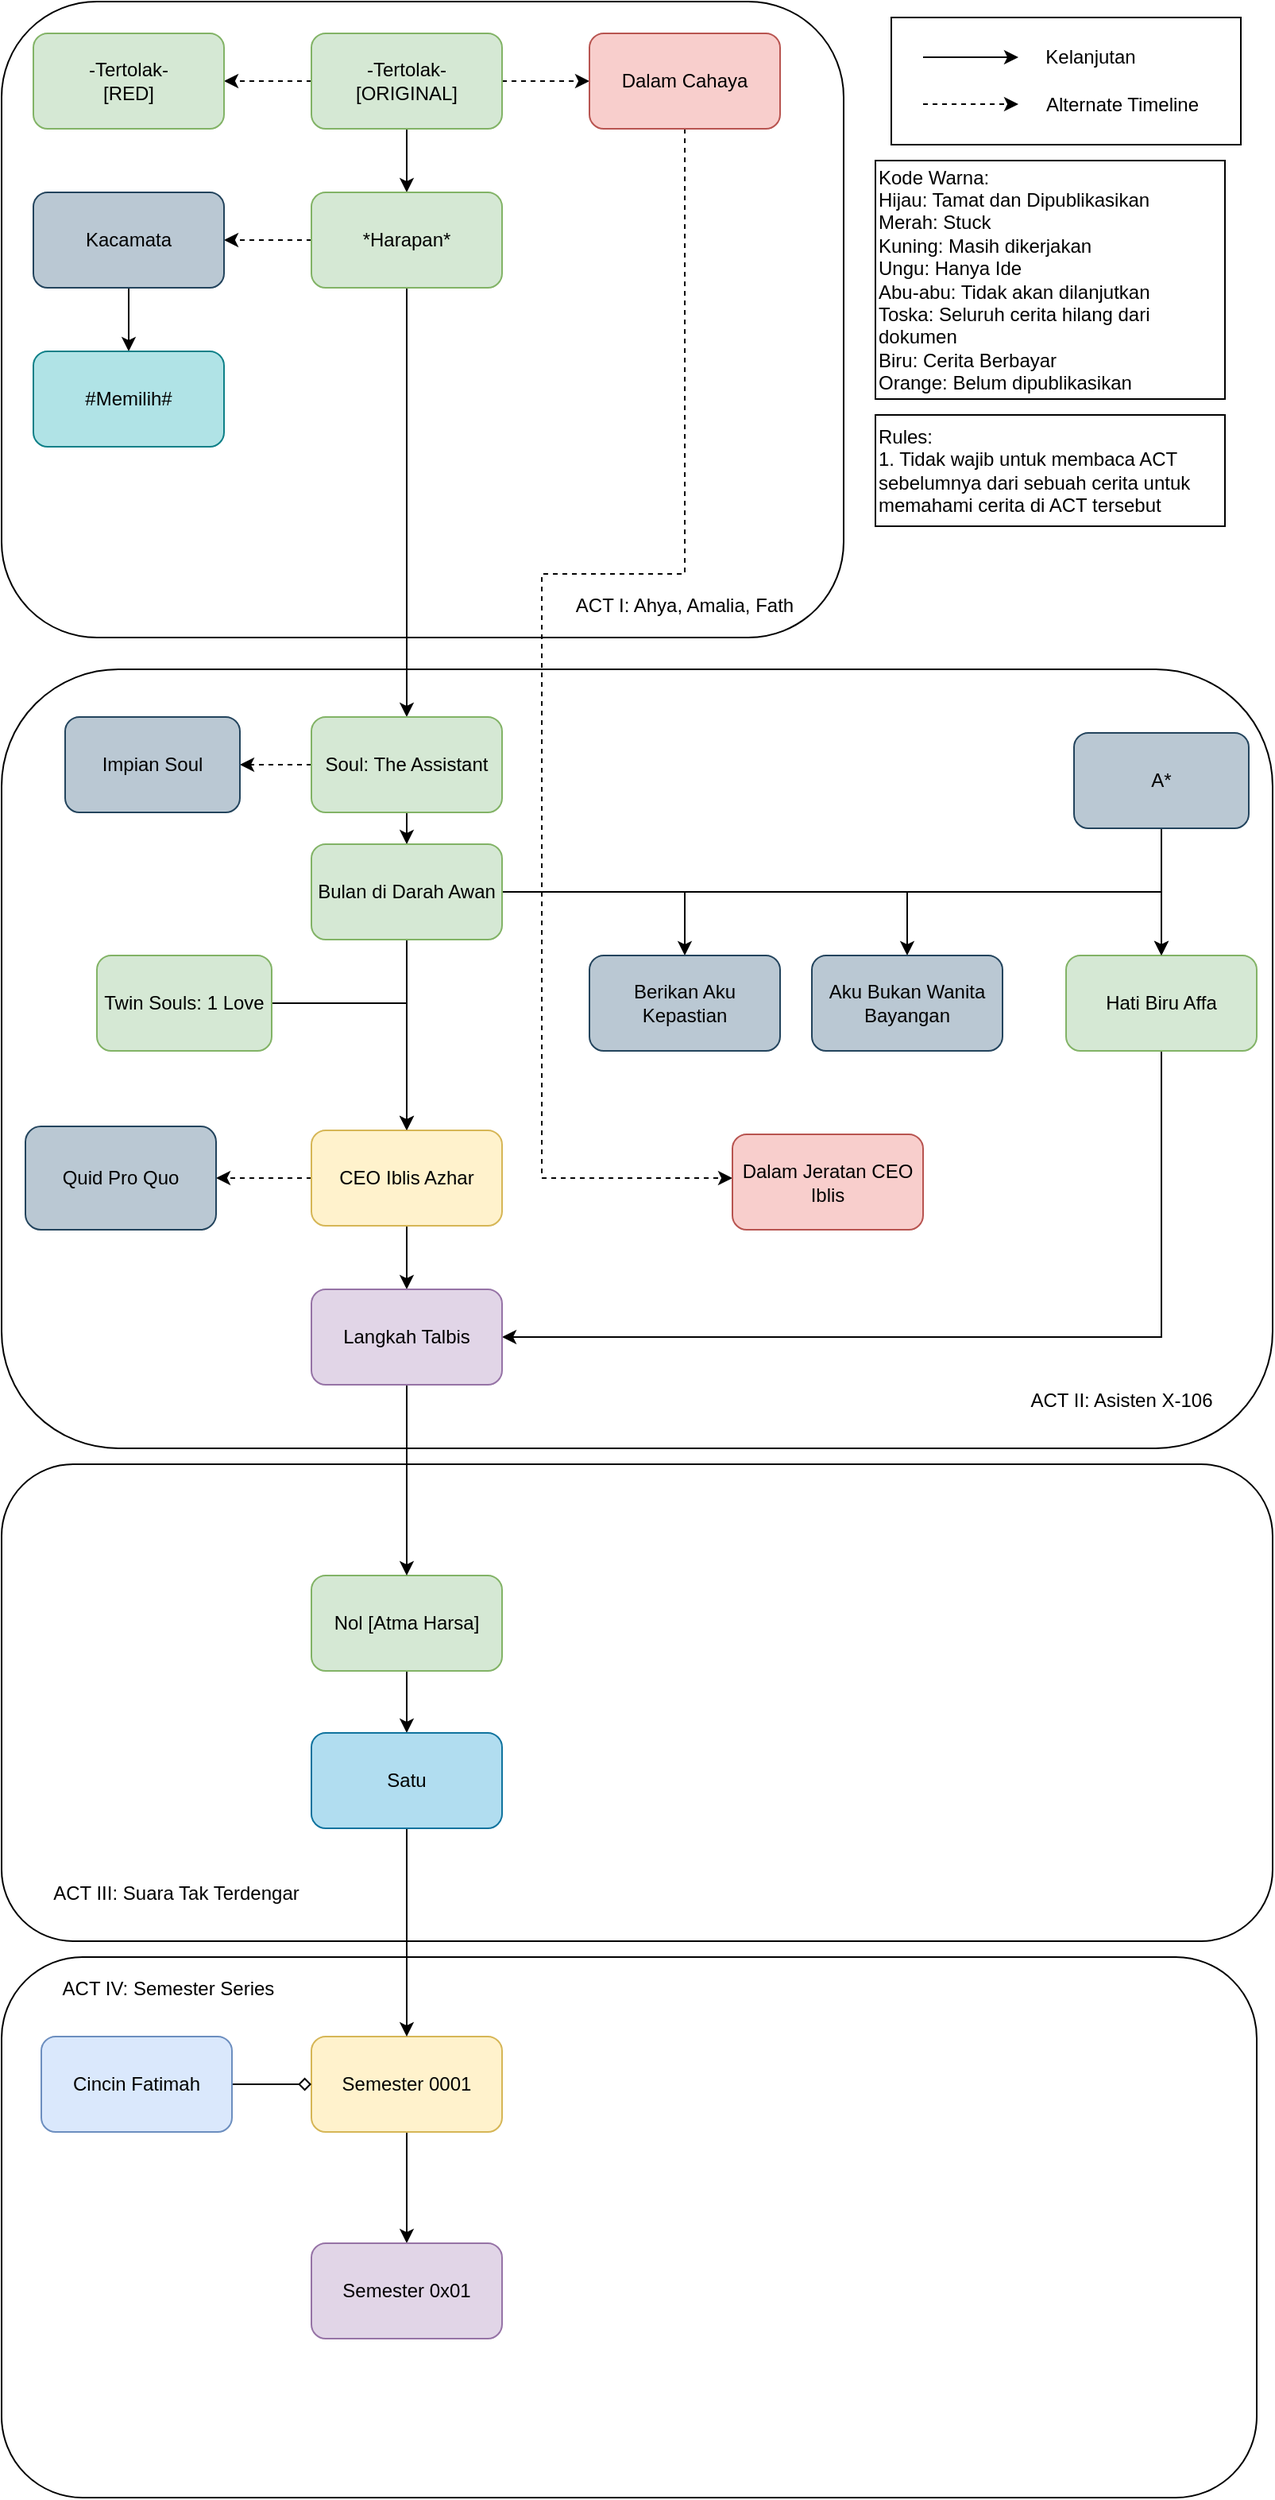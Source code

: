 <mxfile version="20.1.1" type="google" pages="3"><diagram id="EcnSmtBIn0JpFgmxEhbl" name="Affadverse"><mxGraphModel grid="1" page="1" gridSize="10" guides="1" tooltips="1" connect="1" arrows="1" fold="1" pageScale="1" pageWidth="827" pageHeight="1169" math="0" shadow="0"><root><mxCell id="0"/><mxCell id="1" parent="0"/><mxCell id="m2s8excgMReCXEPe41fm-1" value="" style="rounded=1;whiteSpace=wrap;html=1;" vertex="1" parent="1"><mxGeometry x="20" y="1250" width="790" height="340" as="geometry"/></mxCell><mxCell id="y5J24u5xDYEsAiYzcavm-4" value="" style="rounded=1;whiteSpace=wrap;html=1;" vertex="1" parent="1"><mxGeometry x="20" y="940" width="800" height="300" as="geometry"/></mxCell><mxCell id="Pe4HIbK8baJLfQ9ORxXF-13" value="" style="rounded=1;whiteSpace=wrap;html=1;" vertex="1" parent="1"><mxGeometry x="20" y="440" width="800" height="490" as="geometry"/></mxCell><mxCell id="Pe4HIbK8baJLfQ9ORxXF-11" value="" style="rounded=1;whiteSpace=wrap;html=1;" vertex="1" parent="1"><mxGeometry x="20" y="20" width="530" height="400" as="geometry"/></mxCell><mxCell id="hUNtiYaTxKNmz7NO94wZ-4" style="edgeStyle=orthogonalEdgeStyle;rounded=0;orthogonalLoop=1;jettySize=auto;html=1;" edge="1" parent="1" source="hUNtiYaTxKNmz7NO94wZ-1" target="hUNtiYaTxKNmz7NO94wZ-2"><mxGeometry relative="1" as="geometry"/></mxCell><mxCell id="bOvPMWNZljGPkCkS2SPF-2" style="edgeStyle=orthogonalEdgeStyle;rounded=0;orthogonalLoop=1;jettySize=auto;html=1;dashed=1;" edge="1" parent="1" source="hUNtiYaTxKNmz7NO94wZ-1" target="UudT6RU4bLvJuQJ6isM3-8"><mxGeometry relative="1" as="geometry"/></mxCell><mxCell id="ywaN13FSEhkcm2j_giSY-2" style="edgeStyle=orthogonalEdgeStyle;rounded=0;orthogonalLoop=1;jettySize=auto;html=1;dashed=1;" edge="1" parent="1" source="hUNtiYaTxKNmz7NO94wZ-1" target="ywaN13FSEhkcm2j_giSY-1"><mxGeometry relative="1" as="geometry"/></mxCell><mxCell id="hUNtiYaTxKNmz7NO94wZ-1" value="-Tertolak-&lt;br&gt;[ORIGINAL]" style="rounded=1;whiteSpace=wrap;html=1;fillColor=#d5e8d4;strokeColor=#82b366;" vertex="1" parent="1"><mxGeometry x="215" y="40" width="120" height="60" as="geometry"/></mxCell><mxCell id="tGlrjINGuqBazFXgnSmo-45" style="edgeStyle=orthogonalEdgeStyle;rounded=1;orthogonalLoop=1;jettySize=auto;html=1;endArrow=classic;endFill=1;dashed=1;" edge="1" parent="1" source="hUNtiYaTxKNmz7NO94wZ-2" target="tGlrjINGuqBazFXgnSmo-27"><mxGeometry relative="1" as="geometry"/></mxCell><mxCell id="H0F3POSe8cfEXiJUJmD0-8" style="edgeStyle=orthogonalEdgeStyle;rounded=0;orthogonalLoop=1;jettySize=auto;html=1;entryX=0.5;entryY=0;entryDx=0;entryDy=0;" edge="1" parent="1" source="hUNtiYaTxKNmz7NO94wZ-2" target="hUNtiYaTxKNmz7NO94wZ-3"><mxGeometry relative="1" as="geometry"/></mxCell><mxCell id="hUNtiYaTxKNmz7NO94wZ-2" value="*Harapan*" style="rounded=1;whiteSpace=wrap;html=1;fillColor=#d5e8d4;strokeColor=#82b366;" vertex="1" parent="1"><mxGeometry x="215" y="140" width="120" height="60" as="geometry"/></mxCell><mxCell id="hUNtiYaTxKNmz7NO94wZ-7" style="edgeStyle=orthogonalEdgeStyle;rounded=0;orthogonalLoop=1;jettySize=auto;html=1;" edge="1" parent="1" source="hUNtiYaTxKNmz7NO94wZ-3" target="hUNtiYaTxKNmz7NO94wZ-6"><mxGeometry relative="1" as="geometry"/></mxCell><mxCell id="lOJnKnWXrmhc2ERGfoHm-5" style="edgeStyle=orthogonalEdgeStyle;rounded=0;orthogonalLoop=1;jettySize=auto;html=1;dashed=1;" edge="1" parent="1" source="hUNtiYaTxKNmz7NO94wZ-3" target="oiZ4GgppwyyCS8r4Atze-10"><mxGeometry relative="1" as="geometry"/></mxCell><mxCell id="hUNtiYaTxKNmz7NO94wZ-3" value="Soul: The Assistant" style="rounded=1;whiteSpace=wrap;html=1;fillColor=#d5e8d4;strokeColor=#82b366;" vertex="1" parent="1"><mxGeometry x="215" y="470" width="120" height="60" as="geometry"/></mxCell><mxCell id="rjwr-CTO9SGo7159Knu0-3" style="edgeStyle=orthogonalEdgeStyle;rounded=0;orthogonalLoop=1;jettySize=auto;html=1;" edge="1" parent="1" source="hUNtiYaTxKNmz7NO94wZ-6" target="hUNtiYaTxKNmz7NO94wZ-10"><mxGeometry relative="1" as="geometry"/></mxCell><mxCell id="H0F3POSe8cfEXiJUJmD0-3" style="edgeStyle=orthogonalEdgeStyle;rounded=0;orthogonalLoop=1;jettySize=auto;html=1;" edge="1" parent="1" source="hUNtiYaTxKNmz7NO94wZ-6" target="H0F3POSe8cfEXiJUJmD0-1"><mxGeometry relative="1" as="geometry"/></mxCell><mxCell id="H0F3POSe8cfEXiJUJmD0-7" style="edgeStyle=orthogonalEdgeStyle;rounded=0;orthogonalLoop=1;jettySize=auto;html=1;" edge="1" parent="1" source="hUNtiYaTxKNmz7NO94wZ-6" target="H0F3POSe8cfEXiJUJmD0-6"><mxGeometry relative="1" as="geometry"/></mxCell><mxCell id="oiZ4GgppwyyCS8r4Atze-6" style="edgeStyle=orthogonalEdgeStyle;rounded=0;orthogonalLoop=1;jettySize=auto;html=1;" edge="1" parent="1" source="hUNtiYaTxKNmz7NO94wZ-6" target="hUNtiYaTxKNmz7NO94wZ-8"><mxGeometry relative="1" as="geometry"/></mxCell><mxCell id="lOJnKnWXrmhc2ERGfoHm-4" style="edgeStyle=orthogonalEdgeStyle;rounded=0;orthogonalLoop=1;jettySize=auto;html=1;dashed=1;exitX=0.5;exitY=1;exitDx=0;exitDy=0;" edge="1" parent="1" source="UudT6RU4bLvJuQJ6isM3-8" target="lOJnKnWXrmhc2ERGfoHm-2"><mxGeometry relative="1" as="geometry"><Array as="points"><mxPoint x="450" y="380"/><mxPoint x="360" y="380"/><mxPoint x="360" y="760"/></Array></mxGeometry></mxCell><mxCell id="hUNtiYaTxKNmz7NO94wZ-6" value="Bulan di Darah Awan" style="rounded=1;whiteSpace=wrap;html=1;fillColor=#d5e8d4;strokeColor=#82b366;" vertex="1" parent="1"><mxGeometry x="215" y="550" width="120" height="60" as="geometry"/></mxCell><mxCell id="H0F3POSe8cfEXiJUJmD0-5" value="" style="edgeStyle=orthogonalEdgeStyle;rounded=0;orthogonalLoop=1;jettySize=auto;html=1;" edge="1" parent="1" source="hUNtiYaTxKNmz7NO94wZ-8" target="H0F3POSe8cfEXiJUJmD0-2"><mxGeometry relative="1" as="geometry"><Array as="points"><mxPoint x="750" y="860"/><mxPoint x="590" y="860"/></Array></mxGeometry></mxCell><mxCell id="hUNtiYaTxKNmz7NO94wZ-8" value="Hati Biru Affa" style="rounded=1;whiteSpace=wrap;html=1;fillColor=#d5e8d4;strokeColor=#82b366;" vertex="1" parent="1"><mxGeometry x="690" y="620" width="120" height="60" as="geometry"/></mxCell><mxCell id="oiZ4GgppwyyCS8r4Atze-9" style="edgeStyle=orthogonalEdgeStyle;rounded=0;orthogonalLoop=1;jettySize=auto;html=1;dashed=1;" edge="1" parent="1" source="hUNtiYaTxKNmz7NO94wZ-10" target="bOvPMWNZljGPkCkS2SPF-3"><mxGeometry relative="1" as="geometry"/></mxCell><mxCell id="lOJnKnWXrmhc2ERGfoHm-7" value="" style="edgeStyle=orthogonalEdgeStyle;rounded=0;orthogonalLoop=1;jettySize=auto;html=1;" edge="1" parent="1" source="hUNtiYaTxKNmz7NO94wZ-10" target="H0F3POSe8cfEXiJUJmD0-2"><mxGeometry relative="1" as="geometry"/></mxCell><mxCell id="hUNtiYaTxKNmz7NO94wZ-10" value="CEO Iblis Azhar" style="rounded=1;whiteSpace=wrap;html=1;fillColor=#fff2cc;strokeColor=#d6b656;" vertex="1" parent="1"><mxGeometry x="215" y="730" width="120" height="60" as="geometry"/></mxCell><mxCell id="bOvPMWNZljGPkCkS2SPF-8" value="" style="edgeStyle=orthogonalEdgeStyle;rounded=0;orthogonalLoop=1;jettySize=auto;html=1;" edge="1" parent="1" source="UudT6RU4bLvJuQJ6isM3-1" target="bOvPMWNZljGPkCkS2SPF-7"><mxGeometry relative="1" as="geometry"/></mxCell><mxCell id="UudT6RU4bLvJuQJ6isM3-1" value="Nol [Atma Harsa]" style="rounded=1;whiteSpace=wrap;html=1;fillColor=#d5e8d4;strokeColor=#82b366;" vertex="1" parent="1"><mxGeometry x="215" y="1010" width="120" height="60" as="geometry"/></mxCell><mxCell id="UudT6RU4bLvJuQJ6isM3-8" value="Dalam Cahaya" style="rounded=1;whiteSpace=wrap;html=1;fillColor=#f8cecc;strokeColor=#b85450;" vertex="1" parent="1"><mxGeometry x="390" y="40" width="120" height="60" as="geometry"/></mxCell><mxCell id="rjwr-CTO9SGo7159Knu0-2" style="edgeStyle=orthogonalEdgeStyle;rounded=0;orthogonalLoop=1;jettySize=auto;html=1;" edge="1" parent="1" source="lqrwBeDO2U4Pg9sJsa4X-1" target="hUNtiYaTxKNmz7NO94wZ-8"><mxGeometry relative="1" as="geometry"/></mxCell><mxCell id="lqrwBeDO2U4Pg9sJsa4X-1" value="A*" style="rounded=1;whiteSpace=wrap;html=1;fillColor=#bac8d3;strokeColor=#23445d;" vertex="1" parent="1"><mxGeometry x="695" y="480" width="110" height="60" as="geometry"/></mxCell><mxCell id="Pe4HIbK8baJLfQ9ORxXF-10" value="" style="edgeStyle=orthogonalEdgeStyle;rounded=0;orthogonalLoop=1;jettySize=auto;html=1;" edge="1" parent="1" source="tGlrjINGuqBazFXgnSmo-27" target="Pe4HIbK8baJLfQ9ORxXF-1"><mxGeometry relative="1" as="geometry"/></mxCell><mxCell id="tGlrjINGuqBazFXgnSmo-27" value="Kacamata" style="rounded=1;whiteSpace=wrap;html=1;fillColor=#bac8d3;strokeColor=#23445d;" vertex="1" parent="1"><mxGeometry x="40" y="140" width="120" height="60" as="geometry"/></mxCell><mxCell id="oiZ4GgppwyyCS8r4Atze-5" value="" style="edgeStyle=orthogonalEdgeStyle;rounded=0;orthogonalLoop=1;jettySize=auto;html=1;" edge="1" parent="1" source="tGlrjINGuqBazFXgnSmo-44" target="oiZ4GgppwyyCS8r4Atze-4"><mxGeometry relative="1" as="geometry"/></mxCell><mxCell id="tGlrjINGuqBazFXgnSmo-44" value="Semester 0001" style="rounded=1;whiteSpace=wrap;html=1;fillColor=#fff2cc;strokeColor=#d6b656;" vertex="1" parent="1"><mxGeometry x="215" y="1300" width="120" height="60" as="geometry"/></mxCell><mxCell id="bOvPMWNZljGPkCkS2SPF-3" value="Quid Pro Quo" style="rounded=1;whiteSpace=wrap;html=1;fillColor=#bac8d3;strokeColor=#23445d;" vertex="1" parent="1"><mxGeometry x="35" y="727.5" width="120" height="65" as="geometry"/></mxCell><mxCell id="DqDXxsaQy_0WUwskbLbI-2" style="edgeStyle=orthogonalEdgeStyle;rounded=0;orthogonalLoop=1;jettySize=auto;html=1;endArrow=classic;endFill=1;" edge="1" parent="1" source="bOvPMWNZljGPkCkS2SPF-7" target="tGlrjINGuqBazFXgnSmo-44"><mxGeometry relative="1" as="geometry"/></mxCell><mxCell id="bOvPMWNZljGPkCkS2SPF-7" value="Satu" style="rounded=1;whiteSpace=wrap;html=1;fillColor=#b1ddf0;strokeColor=#10739e;" vertex="1" parent="1"><mxGeometry x="215" y="1109" width="120" height="60" as="geometry"/></mxCell><mxCell id="ywaN13FSEhkcm2j_giSY-1" value="-Tertolak-&lt;br&gt;[RED]" style="rounded=1;whiteSpace=wrap;html=1;fillColor=#d5e8d4;strokeColor=#82b366;" vertex="1" parent="1"><mxGeometry x="40" y="40" width="120" height="60" as="geometry"/></mxCell><mxCell id="OgK4j9b_bI9gaGPWFn3z-1" value="" style="group" vertex="1" connectable="0" parent="1"><mxGeometry x="580" y="30" width="220" height="80" as="geometry"/></mxCell><mxCell id="tGlrjINGuqBazFXgnSmo-34" value="" style="rounded=0;whiteSpace=wrap;html=1;" vertex="1" parent="OgK4j9b_bI9gaGPWFn3z-1"><mxGeometry width="220" height="80" as="geometry"/></mxCell><mxCell id="UudT6RU4bLvJuQJ6isM3-13" value="Alternate Timeline" style="text;html=1;align=center;verticalAlign=middle;resizable=0;points=[];autosize=1;" vertex="1" parent="OgK4j9b_bI9gaGPWFn3z-1"><mxGeometry x="90" y="45" width="110" height="20" as="geometry"/></mxCell><mxCell id="UudT6RU4bLvJuQJ6isM3-14" value="" style="endArrow=classic;html=1;" edge="1" parent="OgK4j9b_bI9gaGPWFn3z-1"><mxGeometry width="50" height="50" relative="1" as="geometry"><mxPoint x="20" y="25" as="sourcePoint"/><mxPoint x="80" y="25" as="targetPoint"/></mxGeometry></mxCell><mxCell id="UudT6RU4bLvJuQJ6isM3-15" value="Kelanjutan" style="text;html=1;align=center;verticalAlign=middle;resizable=0;points=[];autosize=1;" vertex="1" parent="OgK4j9b_bI9gaGPWFn3z-1"><mxGeometry x="90" y="15" width="70" height="20" as="geometry"/></mxCell><mxCell id="bOvPMWNZljGPkCkS2SPF-1" value="" style="endArrow=classic;html=1;dashed=1;" edge="1" parent="OgK4j9b_bI9gaGPWFn3z-1"><mxGeometry width="50" height="50" relative="1" as="geometry"><mxPoint x="20" y="54.5" as="sourcePoint"/><mxPoint x="80" y="54.5" as="targetPoint"/></mxGeometry></mxCell><mxCell id="LgQSVjgWvoYoI5f046IZ-2" style="edgeStyle=orthogonalEdgeStyle;rounded=0;orthogonalLoop=1;jettySize=auto;html=1;" edge="1" parent="1" source="LgQSVjgWvoYoI5f046IZ-1" target="hUNtiYaTxKNmz7NO94wZ-10"><mxGeometry relative="1" as="geometry"/></mxCell><mxCell id="LgQSVjgWvoYoI5f046IZ-1" value="Twin Souls: 1 Love" style="rounded=1;whiteSpace=wrap;html=1;fillColor=#d5e8d4;strokeColor=#82b366;" vertex="1" parent="1"><mxGeometry x="80" y="620" width="110" height="60" as="geometry"/></mxCell><mxCell id="Pe4HIbK8baJLfQ9ORxXF-1" value="#Memilih#" style="rounded=1;whiteSpace=wrap;html=1;fillColor=#b0e3e6;strokeColor=#0e8088;" vertex="1" parent="1"><mxGeometry x="40" y="240" width="120" height="60" as="geometry"/></mxCell><mxCell id="Pe4HIbK8baJLfQ9ORxXF-9" value="Kode Warna:&lt;br&gt;Hijau: Tamat dan Dipublikasikan&lt;br&gt;Merah: Stuck&lt;br&gt;Kuning: Masih dikerjakan&lt;br&gt;Ungu: Hanya Ide&lt;br&gt;Abu-abu: Tidak akan dilanjutkan&lt;br&gt;Toska: Seluruh cerita hilang dari dokumen&lt;br&gt;Biru: Cerita Berbayar&lt;br&gt;Orange: Belum dipublikasikan" style="rounded=0;whiteSpace=wrap;html=1;align=left;" vertex="1" parent="1"><mxGeometry x="570" y="120" width="220" height="150" as="geometry"/></mxCell><mxCell id="Pe4HIbK8baJLfQ9ORxXF-12" value="ACT I: Ahya, Amalia, Fath" style="text;html=1;strokeColor=none;fillColor=none;align=center;verticalAlign=middle;whiteSpace=wrap;rounded=0;" vertex="1" parent="1"><mxGeometry x="370" y="390" width="160" height="20" as="geometry"/></mxCell><mxCell id="Pe4HIbK8baJLfQ9ORxXF-14" value="ACT II: Asisten X-106" style="text;html=1;strokeColor=none;fillColor=none;align=center;verticalAlign=middle;whiteSpace=wrap;rounded=0;" vertex="1" parent="1"><mxGeometry x="660" y="890" width="130" height="20" as="geometry"/></mxCell><mxCell id="y5J24u5xDYEsAiYzcavm-5" value="ACT III: Suara Tak Terdengar" style="text;html=1;strokeColor=none;fillColor=none;align=center;verticalAlign=middle;whiteSpace=wrap;rounded=0;" vertex="1" parent="1"><mxGeometry x="45" y="1200" width="170" height="20" as="geometry"/></mxCell><mxCell id="m2s8excgMReCXEPe41fm-2" value="ACT IV: Semester Series" style="text;html=1;strokeColor=none;fillColor=none;align=center;verticalAlign=middle;whiteSpace=wrap;rounded=0;" vertex="1" parent="1"><mxGeometry x="35" y="1260" width="180" height="20" as="geometry"/></mxCell><mxCell id="H0F3POSe8cfEXiJUJmD0-1" value="Berikan Aku Kepastian&lt;span style=&quot;color: rgba(0 , 0 , 0 , 0) ; font-family: monospace ; font-size: 0px&quot;&gt;%3CmxGraphModel%3E%3Croot%3E%3CmxCell%20id%3D%220%22%2F%3E%3CmxCell%20id%3D%221%22%20parent%3D%220%22%2F%3E%3CmxCell%20id%3D%222%22%20value%3D%22Apa%20Kebohongan%20Bisa%20Menjadi%20Kebenaran%3F%22%20style%3D%22rounded%3D1%3BwhiteSpace%3Dwrap%3Bhtml%3D1%3BfillColor%3D%23e1d5e7%3BstrokeColor%3D%239673a6%3B%22%20vertex%3D%221%22%20parent%3D%221%22%3E%3CmxGeometry%20x%3D%22215%22%20y%3D%22820%22%20width%3D%22120%22%20height%3D%2260%22%20as%3D%22geometry%22%2F%3E%3C%2FmxCell%3E%3C%2Froot%3E%3C%2FmxGraphModel%3E&lt;/span&gt;" style="rounded=1;whiteSpace=wrap;html=1;fillColor=#bac8d3;strokeColor=#23445d;" vertex="1" parent="1"><mxGeometry x="390" y="620" width="120" height="60" as="geometry"/></mxCell><mxCell id="lOJnKnWXrmhc2ERGfoHm-8" value="" style="edgeStyle=orthogonalEdgeStyle;rounded=0;orthogonalLoop=1;jettySize=auto;html=1;entryX=0.5;entryY=0;entryDx=0;entryDy=0;" edge="1" parent="1" source="H0F3POSe8cfEXiJUJmD0-2" target="UudT6RU4bLvJuQJ6isM3-1"><mxGeometry relative="1" as="geometry"/></mxCell><mxCell id="H0F3POSe8cfEXiJUJmD0-2" value="Langkah Talbis" style="rounded=1;whiteSpace=wrap;html=1;fillColor=#e1d5e7;strokeColor=#9673a6;" vertex="1" parent="1"><mxGeometry x="215" y="830" width="120" height="60" as="geometry"/></mxCell><mxCell id="H0F3POSe8cfEXiJUJmD0-6" value="Aku Bukan Wanita Bayangan" style="rounded=1;whiteSpace=wrap;html=1;fillColor=#bac8d3;strokeColor=#23445d;" vertex="1" parent="1"><mxGeometry x="530" y="620" width="120" height="60" as="geometry"/></mxCell><mxCell id="Q6UM8BlpzVNiBv5YINQk-1" style="edgeStyle=orthogonalEdgeStyle;rounded=0;orthogonalLoop=1;jettySize=auto;html=1;endArrow=diamond;endFill=0;" edge="1" parent="1" source="H0F3POSe8cfEXiJUJmD0-9" target="tGlrjINGuqBazFXgnSmo-44"><mxGeometry relative="1" as="geometry"/></mxCell><mxCell id="H0F3POSe8cfEXiJUJmD0-9" value="Cincin Fatimah" style="rounded=1;whiteSpace=wrap;html=1;fillColor=#dae8fc;strokeColor=#6c8ebf;" vertex="1" parent="1"><mxGeometry x="45" y="1300" width="120" height="60" as="geometry"/></mxCell><mxCell id="oiZ4GgppwyyCS8r4Atze-4" value="Semester 0x01" style="rounded=1;whiteSpace=wrap;html=1;fillColor=#e1d5e7;strokeColor=#9673a6;" vertex="1" parent="1"><mxGeometry x="215" y="1430" width="120" height="60" as="geometry"/></mxCell><mxCell id="oiZ4GgppwyyCS8r4Atze-10" value="Impian Soul" style="rounded=1;whiteSpace=wrap;html=1;fillColor=#bac8d3;strokeColor=#23445d;" vertex="1" parent="1"><mxGeometry x="60" y="470" width="110" height="60" as="geometry"/></mxCell><mxCell id="oiZ4GgppwyyCS8r4Atze-12" value="Rules:&lt;br&gt;1. Tidak wajib untuk membaca ACT sebelumnya dari sebuah cerita untuk memahami cerita di ACT tersebut" style="rounded=0;whiteSpace=wrap;html=1;align=left;" vertex="1" parent="1"><mxGeometry x="570" y="280" width="220" height="70" as="geometry"/></mxCell><mxCell id="lOJnKnWXrmhc2ERGfoHm-2" value="Dalam Jeratan CEO Iblis" style="rounded=1;whiteSpace=wrap;html=1;fillColor=#f8cecc;strokeColor=#b85450;" vertex="1" parent="1"><mxGeometry x="480" y="732.5" width="120" height="60" as="geometry"/></mxCell></root></mxGraphModel></diagram><diagram id="fN6LV3sywMyd6nzzY600" name="Mementoverse"><mxGraphModel grid="1" page="1" gridSize="10" guides="1" tooltips="1" connect="1" arrows="1" fold="1" pageScale="1" pageWidth="827" pageHeight="1169" math="0" shadow="0"><root><mxCell id="0apoFaOkGu5i12ths6aX-0"/><mxCell id="0apoFaOkGu5i12ths6aX-1" parent="0apoFaOkGu5i12ths6aX-0"/><mxCell id="2IbI8zsJimzt54tzSiDk-0" value="Memento Mori : Tangan Kehancuran" style="rounded=1;whiteSpace=wrap;html=1;fillColor=#fff2cc;strokeColor=#d6b656;" vertex="1" parent="0apoFaOkGu5i12ths6aX-1"><mxGeometry x="40" y="40" width="120" height="60" as="geometry"/></mxCell></root></mxGraphModel></diagram><diagram id="aOr_7SojHPx7BmcFr2-G" name="Mini-Worlds of Daffa [MIX]"><mxGraphModel dx="211" dy="547" grid="1" gridSize="10" guides="1" tooltips="1" connect="1" arrows="1" fold="1" page="1" pageScale="1" pageWidth="827" pageHeight="1169" math="0" shadow="0"><root><mxCell id="ET-YBNcXnxoC9ijN3A6z-0"/><mxCell id="ET-YBNcXnxoC9ijN3A6z-1" parent="ET-YBNcXnxoC9ijN3A6z-0"/><mxCell id="ET-YBNcXnxoC9ijN3A6z-2" value="" style="rounded=0;whiteSpace=wrap;html=1;" parent="ET-YBNcXnxoC9ijN3A6z-1" vertex="1"><mxGeometry x="870" y="175" width="360" height="130" as="geometry"/></mxCell><mxCell id="ET-YBNcXnxoC9ijN3A6z-3" value="" style="rounded=0;whiteSpace=wrap;html=1;" parent="ET-YBNcXnxoC9ijN3A6z-1" vertex="1"><mxGeometry x="870" y="20" width="700" height="130" as="geometry"/></mxCell><mxCell id="ET-YBNcXnxoC9ijN3A6z-5" style="edgeStyle=orthogonalEdgeStyle;rounded=1;orthogonalLoop=1;jettySize=auto;html=1;endArrow=classic;endFill=1;" parent="ET-YBNcXnxoC9ijN3A6z-1" source="ET-YBNcXnxoC9ijN3A6z-6" target="ET-YBNcXnxoC9ijN3A6z-9" edge="1"><mxGeometry relative="1" as="geometry"/></mxCell><mxCell id="ET-YBNcXnxoC9ijN3A6z-6" value="Metantei Conan: Assassinate" style="rounded=1;whiteSpace=wrap;html=1;fillColor=#d5e8d4;strokeColor=#82b366;" parent="ET-YBNcXnxoC9ijN3A6z-1" vertex="1"><mxGeometry x="890" y="40" width="120" height="60" as="geometry"/></mxCell><mxCell id="ET-YBNcXnxoC9ijN3A6z-7" value="Merapalkan Mimpi" style="rounded=1;whiteSpace=wrap;html=1;fillColor=#bac8d3;strokeColor=#23445d;" parent="ET-YBNcXnxoC9ijN3A6z-1" vertex="1"><mxGeometry x="1470" y="640" width="120" height="60" as="geometry"/></mxCell><mxCell id="T2kVOSxpK02s65miHArF-2" style="edgeStyle=orthogonalEdgeStyle;rounded=0;orthogonalLoop=1;jettySize=auto;html=1;" parent="ET-YBNcXnxoC9ijN3A6z-1" source="ET-YBNcXnxoC9ijN3A6z-9" target="T2kVOSxpK02s65miHArF-0" edge="1"><mxGeometry relative="1" as="geometry"/></mxCell><mxCell id="ET-YBNcXnxoC9ijN3A6z-9" value="Meitantei Conan: Tombak Pengadilan" style="rounded=1;whiteSpace=wrap;html=1;fillColor=#bac8d3;strokeColor=#23445d;" parent="ET-YBNcXnxoC9ijN3A6z-1" vertex="1"><mxGeometry x="1070" y="35" width="120" height="70" as="geometry"/></mxCell><mxCell id="ET-YBNcXnxoC9ijN3A6z-13" style="edgeStyle=orthogonalEdgeStyle;rounded=1;orthogonalLoop=1;jettySize=auto;html=1;entryX=0;entryY=0.5;entryDx=0;entryDy=0;endArrow=classic;endFill=1;" parent="ET-YBNcXnxoC9ijN3A6z-1" source="ET-YBNcXnxoC9ijN3A6z-14" target="ET-YBNcXnxoC9ijN3A6z-15" edge="1"><mxGeometry relative="1" as="geometry"/></mxCell><mxCell id="ET-YBNcXnxoC9ijN3A6z-14" value="Sins and Dreams Season 1" style="rounded=1;whiteSpace=wrap;html=1;fillColor=#d5e8d4;strokeColor=#82b366;" parent="ET-YBNcXnxoC9ijN3A6z-1" vertex="1"><mxGeometry x="890" y="210" width="120" height="60" as="geometry"/></mxCell><mxCell id="ET-YBNcXnxoC9ijN3A6z-15" value="Sins and Dreams Season 2" style="rounded=1;whiteSpace=wrap;html=1;fillColor=#bac8d3;strokeColor=#23445d;" parent="ET-YBNcXnxoC9ijN3A6z-1" vertex="1"><mxGeometry x="1070" y="210" width="120" height="60" as="geometry"/></mxCell><mxCell id="ET-YBNcXnxoC9ijN3A6z-16" value="Calamity [Wattpadesurd]" style="rounded=1;whiteSpace=wrap;html=1;fillColor=#d5e8d4;strokeColor=#82b366;" parent="ET-YBNcXnxoC9ijN3A6z-1" vertex="1"><mxGeometry x="930" y="540" width="120" height="60" as="geometry"/></mxCell><mxCell id="ET-YBNcXnxoC9ijN3A6z-17" value="Cahaya Bayangan [Wattpadesurd]" style="rounded=1;whiteSpace=wrap;html=1;fillColor=#d5e8d4;strokeColor=#82b366;" parent="ET-YBNcXnxoC9ijN3A6z-1" vertex="1"><mxGeometry x="930" y="640" width="120" height="60" as="geometry"/></mxCell><mxCell id="ET-YBNcXnxoC9ijN3A6z-18" value="Tumpukan Dusta [Kawan Pena]" style="rounded=1;whiteSpace=wrap;html=1;fillColor=#d5e8d4;strokeColor=#82b366;" parent="ET-YBNcXnxoC9ijN3A6z-1" vertex="1"><mxGeometry x="930" y="740" width="120" height="60" as="geometry"/></mxCell><mxCell id="ET-YBNcXnxoC9ijN3A6z-19" value="Noctus Zaharian" style="rounded=1;whiteSpace=wrap;html=1;fillColor=#d5e8d4;strokeColor=#82b366;" parent="ET-YBNcXnxoC9ijN3A6z-1" vertex="1"><mxGeometry x="930" y="830" width="120" height="60" as="geometry"/></mxCell><mxCell id="ET-YBNcXnxoC9ijN3A6z-20" value="/Dua Jalan\" style="rounded=1;whiteSpace=wrap;html=1;fillColor=#bac8d3;strokeColor=#23445d;" parent="ET-YBNcXnxoC9ijN3A6z-1" vertex="1"><mxGeometry x="1290" y="830" width="120" height="60" as="geometry"/></mxCell><mxCell id="ET-YBNcXnxoC9ijN3A6z-21" value="Hilang" style="rounded=1;whiteSpace=wrap;html=1;fillColor=#bac8d3;strokeColor=#23445d;" parent="ET-YBNcXnxoC9ijN3A6z-1" vertex="1"><mxGeometry x="1110" y="540" width="120" height="60" as="geometry"/></mxCell><mxCell id="ET-YBNcXnxoC9ijN3A6z-22" value="Surat Perubahan" style="rounded=1;whiteSpace=wrap;html=1;fillColor=#bac8d3;strokeColor=#23445d;" parent="ET-YBNcXnxoC9ijN3A6z-1" vertex="1"><mxGeometry x="1110" y="740" width="120" height="60" as="geometry"/></mxCell><mxCell id="ET-YBNcXnxoC9ijN3A6z-23" value="Young Mask" style="rounded=1;whiteSpace=wrap;html=1;fillColor=#bac8d3;strokeColor=#23445d;" parent="ET-YBNcXnxoC9ijN3A6z-1" vertex="1"><mxGeometry x="1290" y="540" width="120" height="60" as="geometry"/></mxCell><mxCell id="ET-YBNcXnxoC9ijN3A6z-24" value="Zero" style="rounded=1;whiteSpace=wrap;html=1;fillColor=#bac8d3;strokeColor=#23445d;" parent="ET-YBNcXnxoC9ijN3A6z-1" vertex="1"><mxGeometry x="1110" y="830" width="120" height="60" as="geometry"/></mxCell><mxCell id="ET-YBNcXnxoC9ijN3A6z-25" value="Luka Hitam" style="rounded=1;whiteSpace=wrap;html=1;fillColor=#bac8d3;strokeColor=#23445d;" parent="ET-YBNcXnxoC9ijN3A6z-1" vertex="1"><mxGeometry x="1287.5" y="640" width="120" height="60" as="geometry"/></mxCell><mxCell id="ET-YBNcXnxoC9ijN3A6z-26" value="Memegang Prinsip: Mengarungi Arus" style="rounded=1;whiteSpace=wrap;html=1;fillColor=#bac8d3;strokeColor=#23445d;" parent="ET-YBNcXnxoC9ijN3A6z-1" vertex="1"><mxGeometry x="1470" y="540" width="120" height="60" as="geometry"/></mxCell><mxCell id="ET-YBNcXnxoC9ijN3A6z-27" value="His Eye" style="rounded=1;whiteSpace=wrap;html=1;fillColor=#bac8d3;strokeColor=#23445d;" parent="ET-YBNcXnxoC9ijN3A6z-1" vertex="1"><mxGeometry x="1290" y="740" width="120" height="60" as="geometry"/></mxCell><mxCell id="ET-YBNcXnxoC9ijN3A6z-28" value="Abu Organisasi Hitam Series" style="text;html=1;align=center;verticalAlign=middle;resizable=0;points=[];autosize=1;" parent="ET-YBNcXnxoC9ijN3A6z-1" vertex="1"><mxGeometry x="1125" y="120" width="170" height="20" as="geometry"/></mxCell><mxCell id="ET-YBNcXnxoC9ijN3A6z-29" value="Sins and Dreams Series" style="text;html=1;align=center;verticalAlign=middle;resizable=0;points=[];autosize=1;" parent="ET-YBNcXnxoC9ijN3A6z-1" vertex="1"><mxGeometry x="975" y="280" width="150" height="20" as="geometry"/></mxCell><mxCell id="Iu9p3VXA8wPfr8ApQnWS-0" value="" style="rounded=0;whiteSpace=wrap;html=1;" parent="ET-YBNcXnxoC9ijN3A6z-1" vertex="1"><mxGeometry x="870" y="1060" width="220" height="80" as="geometry"/></mxCell><mxCell id="Iu9p3VXA8wPfr8ApQnWS-1" value="Alternate Timeline" style="text;html=1;align=center;verticalAlign=middle;resizable=0;points=[];autosize=1;" parent="ET-YBNcXnxoC9ijN3A6z-1" vertex="1"><mxGeometry x="960" y="1105" width="110" height="20" as="geometry"/></mxCell><mxCell id="Iu9p3VXA8wPfr8ApQnWS-2" value="" style="endArrow=classic;html=1;" parent="ET-YBNcXnxoC9ijN3A6z-1" edge="1"><mxGeometry width="50" height="50" relative="1" as="geometry"><mxPoint x="890" y="1085" as="sourcePoint"/><mxPoint x="950" y="1085" as="targetPoint"/></mxGeometry></mxCell><mxCell id="Iu9p3VXA8wPfr8ApQnWS-3" value="Kelanjutan" style="text;html=1;align=center;verticalAlign=middle;resizable=0;points=[];autosize=1;" parent="ET-YBNcXnxoC9ijN3A6z-1" vertex="1"><mxGeometry x="960" y="1075" width="70" height="20" as="geometry"/></mxCell><mxCell id="Iu9p3VXA8wPfr8ApQnWS-4" value="" style="endArrow=classic;html=1;dashed=1;" parent="ET-YBNcXnxoC9ijN3A6z-1" edge="1"><mxGeometry width="50" height="50" relative="1" as="geometry"><mxPoint x="890" y="1114.5" as="sourcePoint"/><mxPoint x="950" y="1114.5" as="targetPoint"/></mxGeometry></mxCell><mxCell id="T2kVOSxpK02s65miHArF-3" style="edgeStyle=orthogonalEdgeStyle;rounded=0;orthogonalLoop=1;jettySize=auto;html=1;" parent="ET-YBNcXnxoC9ijN3A6z-1" source="T2kVOSxpK02s65miHArF-0" target="T2kVOSxpK02s65miHArF-1" edge="1"><mxGeometry relative="1" as="geometry"/></mxCell><mxCell id="T2kVOSxpK02s65miHArF-0" value="Meitantei Conan: Kehancuran Emas" style="rounded=1;whiteSpace=wrap;html=1;fillColor=#bac8d3;strokeColor=#23445d;" parent="ET-YBNcXnxoC9ijN3A6z-1" vertex="1"><mxGeometry x="1250" y="35" width="120" height="70" as="geometry"/></mxCell><mxCell id="T2kVOSxpK02s65miHArF-1" value="Meitantei Conan: Kisah Bayangan" style="rounded=1;whiteSpace=wrap;html=1;fillColor=#bac8d3;strokeColor=#23445d;" parent="ET-YBNcXnxoC9ijN3A6z-1" vertex="1"><mxGeometry x="1430" y="35" width="120" height="70" as="geometry"/></mxCell><mxCell id="pwP3Tu0aL8nzkpuoM8Lh-0" value="Bencana Romansa Kerja Praktik [18+]&amp;nbsp;" style="rounded=1;whiteSpace=wrap;html=1;fillColor=#bac8d3;strokeColor=#23445d;" parent="ET-YBNcXnxoC9ijN3A6z-1" vertex="1"><mxGeometry x="1110" y="640" width="120" height="60" as="geometry"/></mxCell><mxCell id="9YtHAhgPFu9pqbGHcNwW-0" value="Kode Warna:&lt;br&gt;Hijau: Tamat dan Dipublikasikan&lt;br&gt;Merah: Stuck&lt;br&gt;Kuning: Masih dikerjakan&lt;br&gt;Ungu: Hanya Ide&lt;br&gt;Abu-abu: Tidak akan dilanjutkan/Ide dibatalkan&lt;br&gt;Toska: Seluruh cerita hilang dari dokumen&lt;br&gt;Biru: Cerita Berbayar&lt;br&gt;Orange: Belum dipublikasikan" style="rounded=0;whiteSpace=wrap;html=1;align=left;" parent="ET-YBNcXnxoC9ijN3A6z-1" vertex="1"><mxGeometry x="1350" y="175" width="220" height="150" as="geometry"/></mxCell></root></mxGraphModel></diagram></mxfile>